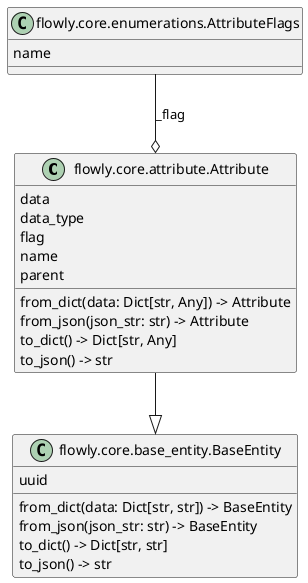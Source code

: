 @startuml classes
set namespaceSeparator none
class "flowly.core.attribute.Attribute" as flowly.core.attribute.Attribute {
  data
  data_type
  flag
  name
  parent
  from_dict(data: Dict[str, Any]) -> Attribute
  from_json(json_str: str) -> Attribute
  to_dict() -> Dict[str, Any]
  to_json() -> str
}
class "flowly.core.base_entity.BaseEntity" as flowly.core.base_entity.BaseEntity {
  uuid
  from_dict(data: Dict[str, str]) -> BaseEntity
  from_json(json_str: str) -> BaseEntity
  to_dict() -> Dict[str, str]
  to_json() -> str
}
class "flowly.core.enumerations.AttributeFlags" as flowly.core.enumerations.AttributeFlags {
  name
}
flowly.core.attribute.Attribute --|> flowly.core.base_entity.BaseEntity
flowly.core.enumerations.AttributeFlags --o flowly.core.attribute.Attribute : _flag
@enduml
